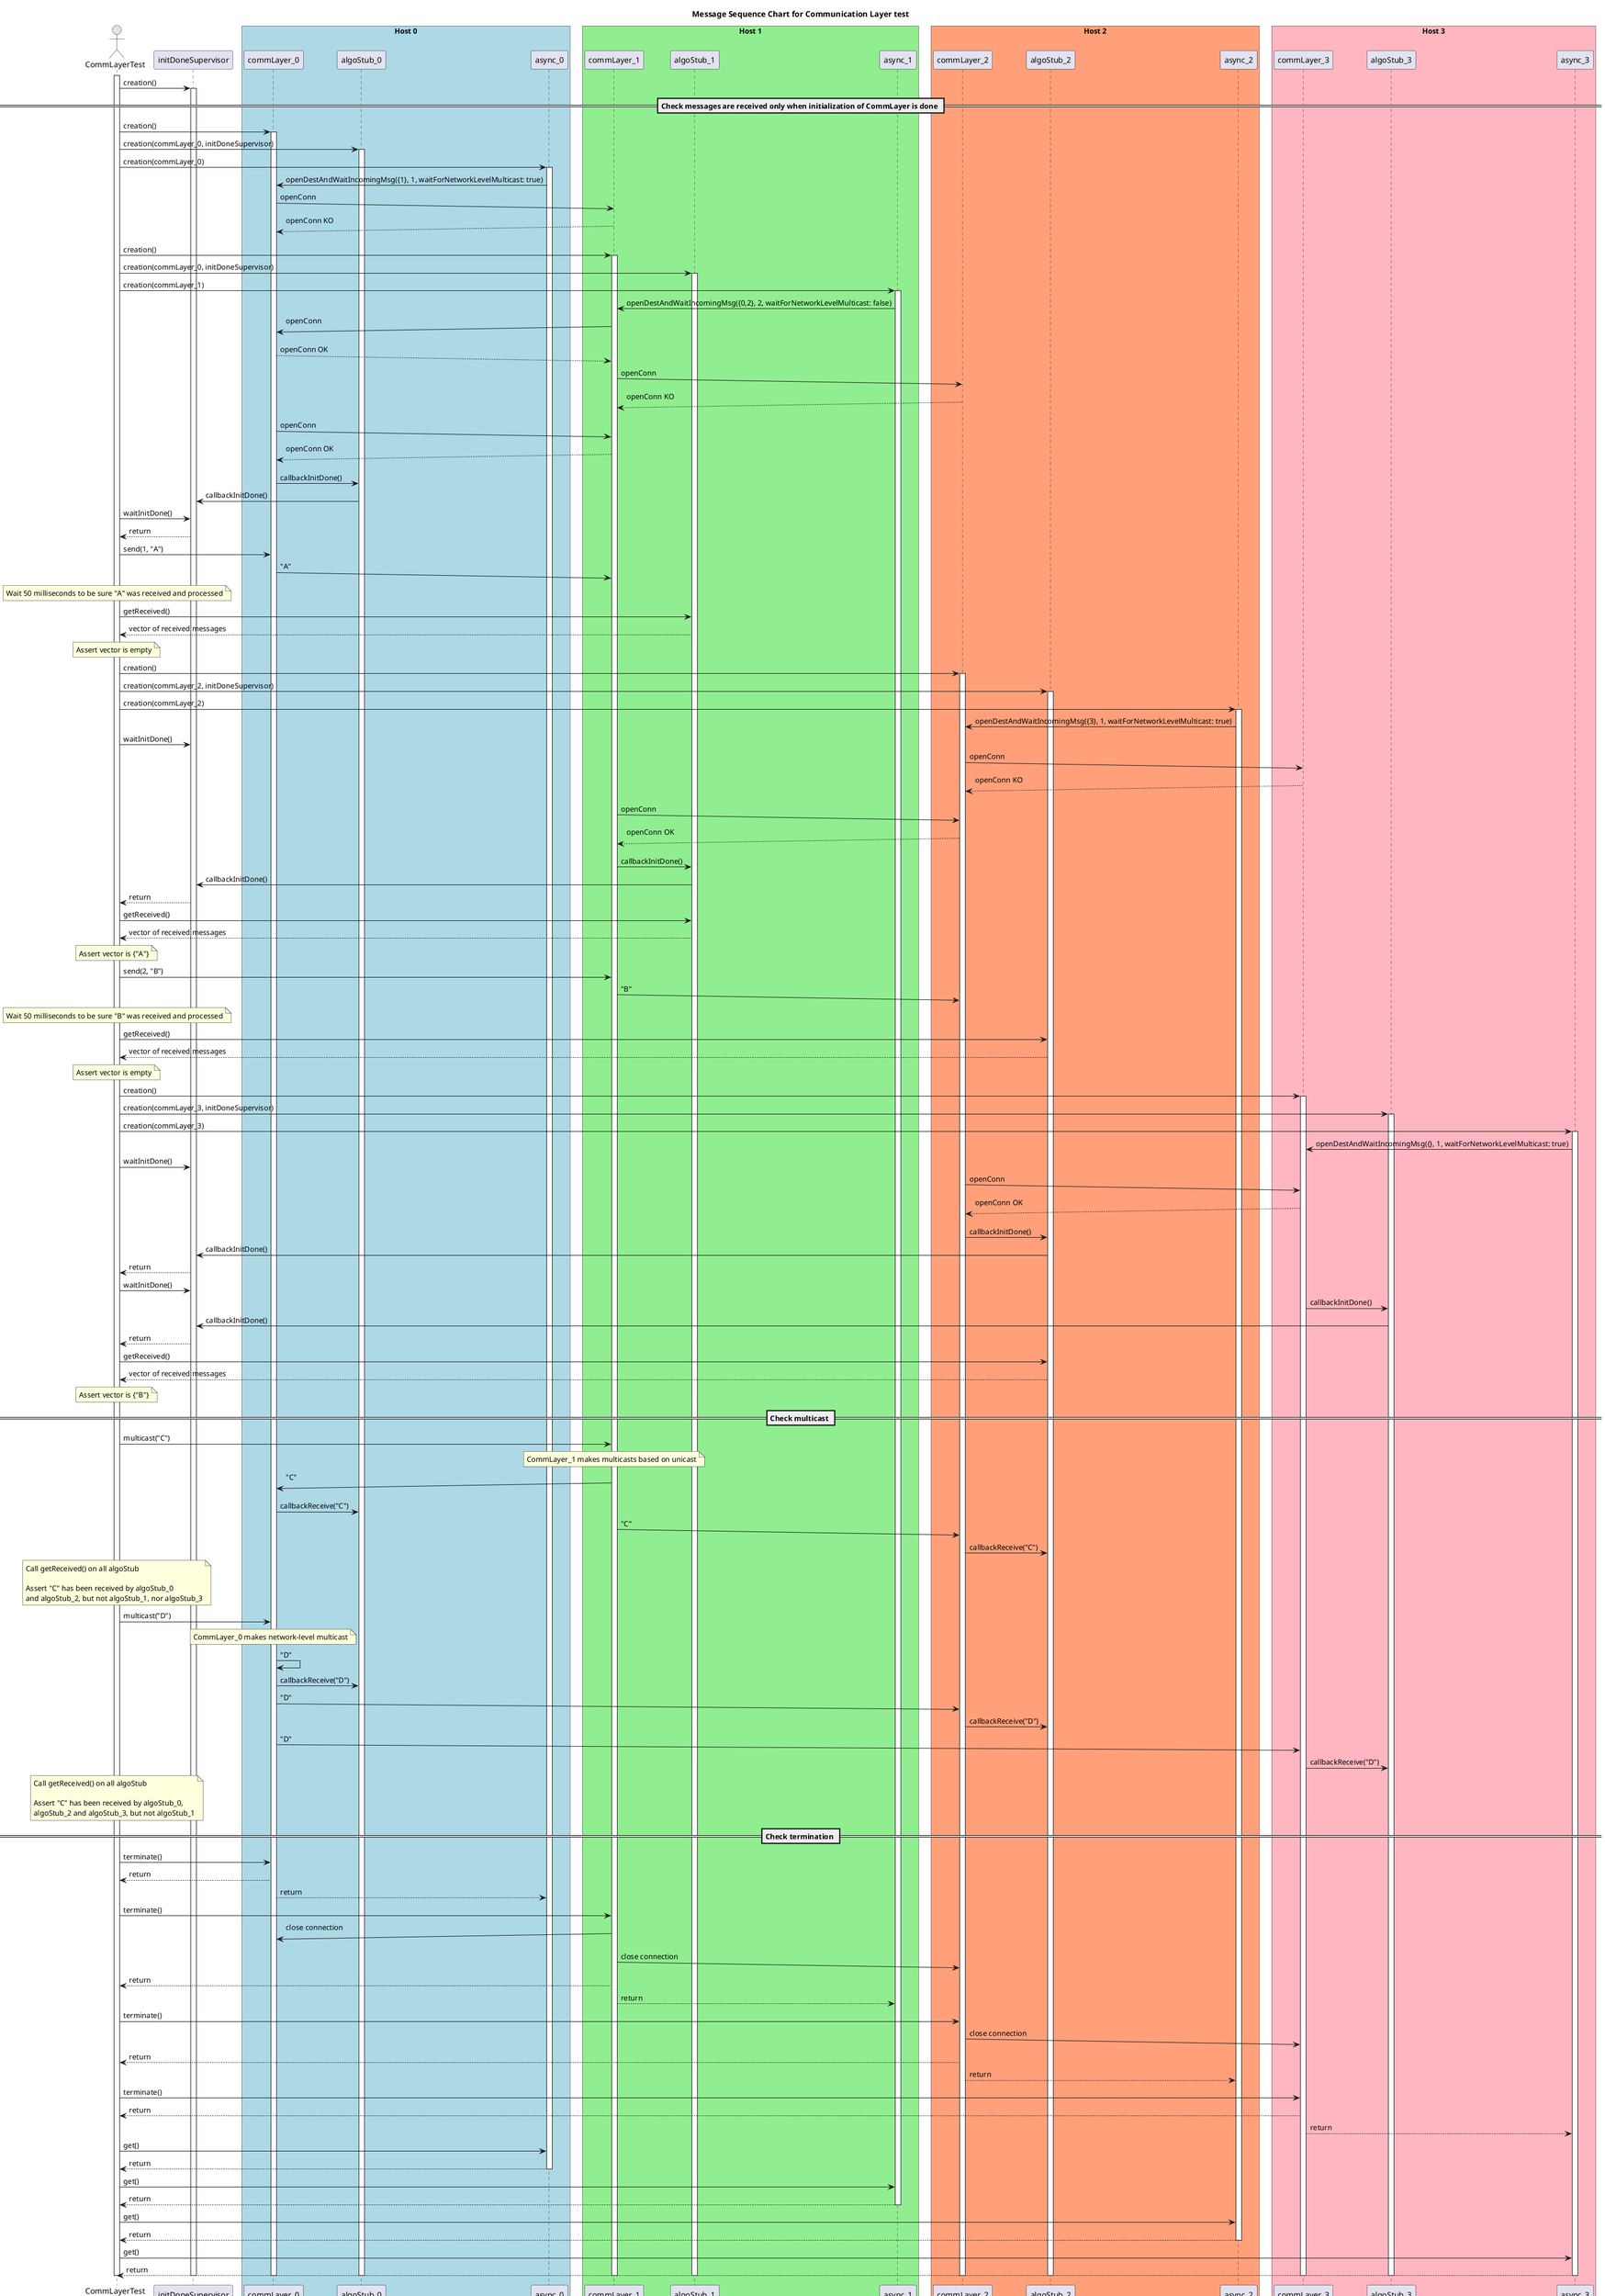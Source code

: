 @startuml
skinparam BoxPadding 10
title Message Sequence Chart for Communication Layer test
actor CommLayerTest as main

participant initDoneSupervisor as initDoneS

box "Host 0" #LightBlue
participant commLayer_0 as comm0
participant algoStub_0 as algo0
participant async_0 as async0
endbox

box "Host 1" #LightGreen
participant commLayer_1 as comm1
participant algoStub_1 as algo1
participant async_1 as async1
endbox

box "Host 2" #LightSalmon
participant commLayer_2 as comm2
participant algoStub_2 as algo2
participant async_2 as async2
endbox

box "Host 3" #LightPink
participant commLayer_3 as comm3
participant algoStub_3 as algo3
participant async_3 as async3
endbox

activate main
main -> initDoneS : creation()
activate initDoneS
== Check messages are received only when initialization of CommLayer is done ==
main -> comm0 : creation()
activate comm0
main -> algo0 : creation(commLayer_0, initDoneSupervisor)
activate algo0
main -> async0 : creation(commLayer_0)
activate async0
async0 -> comm0 : openDestAndWaitIncomingMsg({1}, 1, waitForNetworkLevelMulticast: true)
comm0 ->(10) comm1 : openConn
comm1 -->(10) comm0 : openConn KO

main -> comm1 : creation()
activate comm1
main -> algo1 : creation(commLayer_0, initDoneSupervisor)
activate algo1
main -> async1 : creation(commLayer_1)
activate async1
async1 -> comm1 : openDestAndWaitIncomingMsg({0,2}, 2, waitForNetworkLevelMulticast: false)

comm1 ->(10) comm0 : openConn
comm0 -->(10) comm1 : openConn OK
comm1 ->(10) comm2 : openConn
comm2 -->(10) comm1 : openConn KO
comm0 ->(10) comm1 : openConn
comm1 -->(10) comm0 : openConn OK
comm0 -> algo0 : callbackInitDone()
algo0 -> initDoneS : callbackInitDone()

main -> initDoneS : waitInitDone()
initDoneS --> main : return

main -> comm0 : send(1, "A")
comm0 ->(10) comm1 : "A"
note over main
Wait 50 milliseconds to be sure "A" was received and processed
end note
main -> algo1 : getReceived()
algo1 --> main : vector of received messages
note over main
Assert vector is empty
end note

main -> comm2 : creation()
activate comm2
main -> algo2 : creation(commLayer_2, initDoneSupervisor)
activate algo2
main -> async2 : creation(commLayer_2)
activate async2
async2 -> comm2 : openDestAndWaitIncomingMsg({3}, 1, waitForNetworkLevelMulticast: true)

main -> initDoneS : waitInitDone()

comm2 ->(10) comm3 : openConn
comm3 -->(10) comm2 : openConn KO
comm1 ->(10) comm2 : openConn
comm2 -->(10) comm1 : openConn OK
comm1 -> algo1 : callbackInitDone()
algo1 -> initDoneS : callbackInitDone()
initDoneS --> main : return

main -> algo1 : getReceived()
algo1 --> main : vector of received messages
note over main
Assert vector is {"A"}
end note

main -> comm1 : send(2, "B")
comm1 ->(10) comm2 : "B"
note over main
Wait 50 milliseconds to be sure "B" was received and processed
end note
main -> algo2 : getReceived()
algo2 --> main : vector of received messages
note over main
Assert vector is empty
end note

main -> comm3 : creation()
activate comm3
main -> algo3 : creation(commLayer_3, initDoneSupervisor)
activate algo3
main -> async3 : creation(commLayer_3)
activate async3
async3 -> comm3 : openDestAndWaitIncomingMsg({}, 1, waitForNetworkLevelMulticast: true)

main -> initDoneS : waitInitDone()

comm2 ->(10) comm3 : openConn
comm3 -->(10) comm2 : openConn OK
comm2 -> algo2 : callbackInitDone()
algo2 -> initDoneS : callbackInitDone()
initDoneS --> main : return
main -> initDoneS : waitInitDone()
comm3 -> algo3 : callbackInitDone()
algo3 -> initDoneS : callbackInitDone()
initDoneS --> main : return

main -> algo2 : getReceived()
algo2 --> main : vector of received messages
note over main
Assert vector is {"B"}
end note

== Check multicast ==
main -> comm1 : multicast("C")
note over comm1
CommLayer_1 makes multicasts based on unicast
end note
comm1 ->(10) comm0 : "C"
comm0 -> algo0 : callbackReceive("C")
comm1 ->(10) comm2 : "C"
comm2 -> algo2 : callbackReceive("C")
note over main
Call getReceived() on all algoStub

Assert "C" has been received by algoStub_0
and algoStub_2, but not algoStub_1, nor algoStub_3
end note

main -> comm0 : multicast("D")
note over comm0
CommLayer_0 makes network-level multicast
end note
comm0 ->(10) comm0 : "D"
comm0 -> algo0 : callbackReceive("D")
comm0 ->(10) comm2 : "D"
comm2 -> algo2 : callbackReceive("D")
comm0 ->(10) comm3 : "D"
comm3 -> algo3 : callbackReceive("D")
note over main
Call getReceived() on all algoStub

Assert "C" has been received by algoStub_0,
algoStub_2 and algoStub_3, but not algoStub_1
end note

== Check termination ==
main -> comm0 : terminate()
comm0 --> main : return
comm0 --> async0 : return
main -> comm1 : terminate()
comm1 ->(10) comm0 : close connection
comm1 ->(10) comm2 : close connection
comm1 --> main : return
comm1 --> async1 : return
main -> comm2 : terminate()
comm2 ->(10) comm3 : close connection
comm2 --> main : return
comm2 --> async2 : return
main -> comm3 : terminate()
comm3 --> main : return
comm3 --> async3 : return

main -> async0 : get()
async0 --> main : return
deactivate async0
main -> async1 : get()
async1 --> main : return
deactivate async1
main -> async2 : get()
async2 --> main : return
deactivate async2
main -> async3 : get()
async3 --> main : return
deactivate async3

deactivate main
deactivate initDoneS
deactivate algo0
deactivate comm0
deactivate algo1
deactivate comm1
deactivate algo2
deactivate comm2
deactivate algo3
deactivate comm3

@enduml